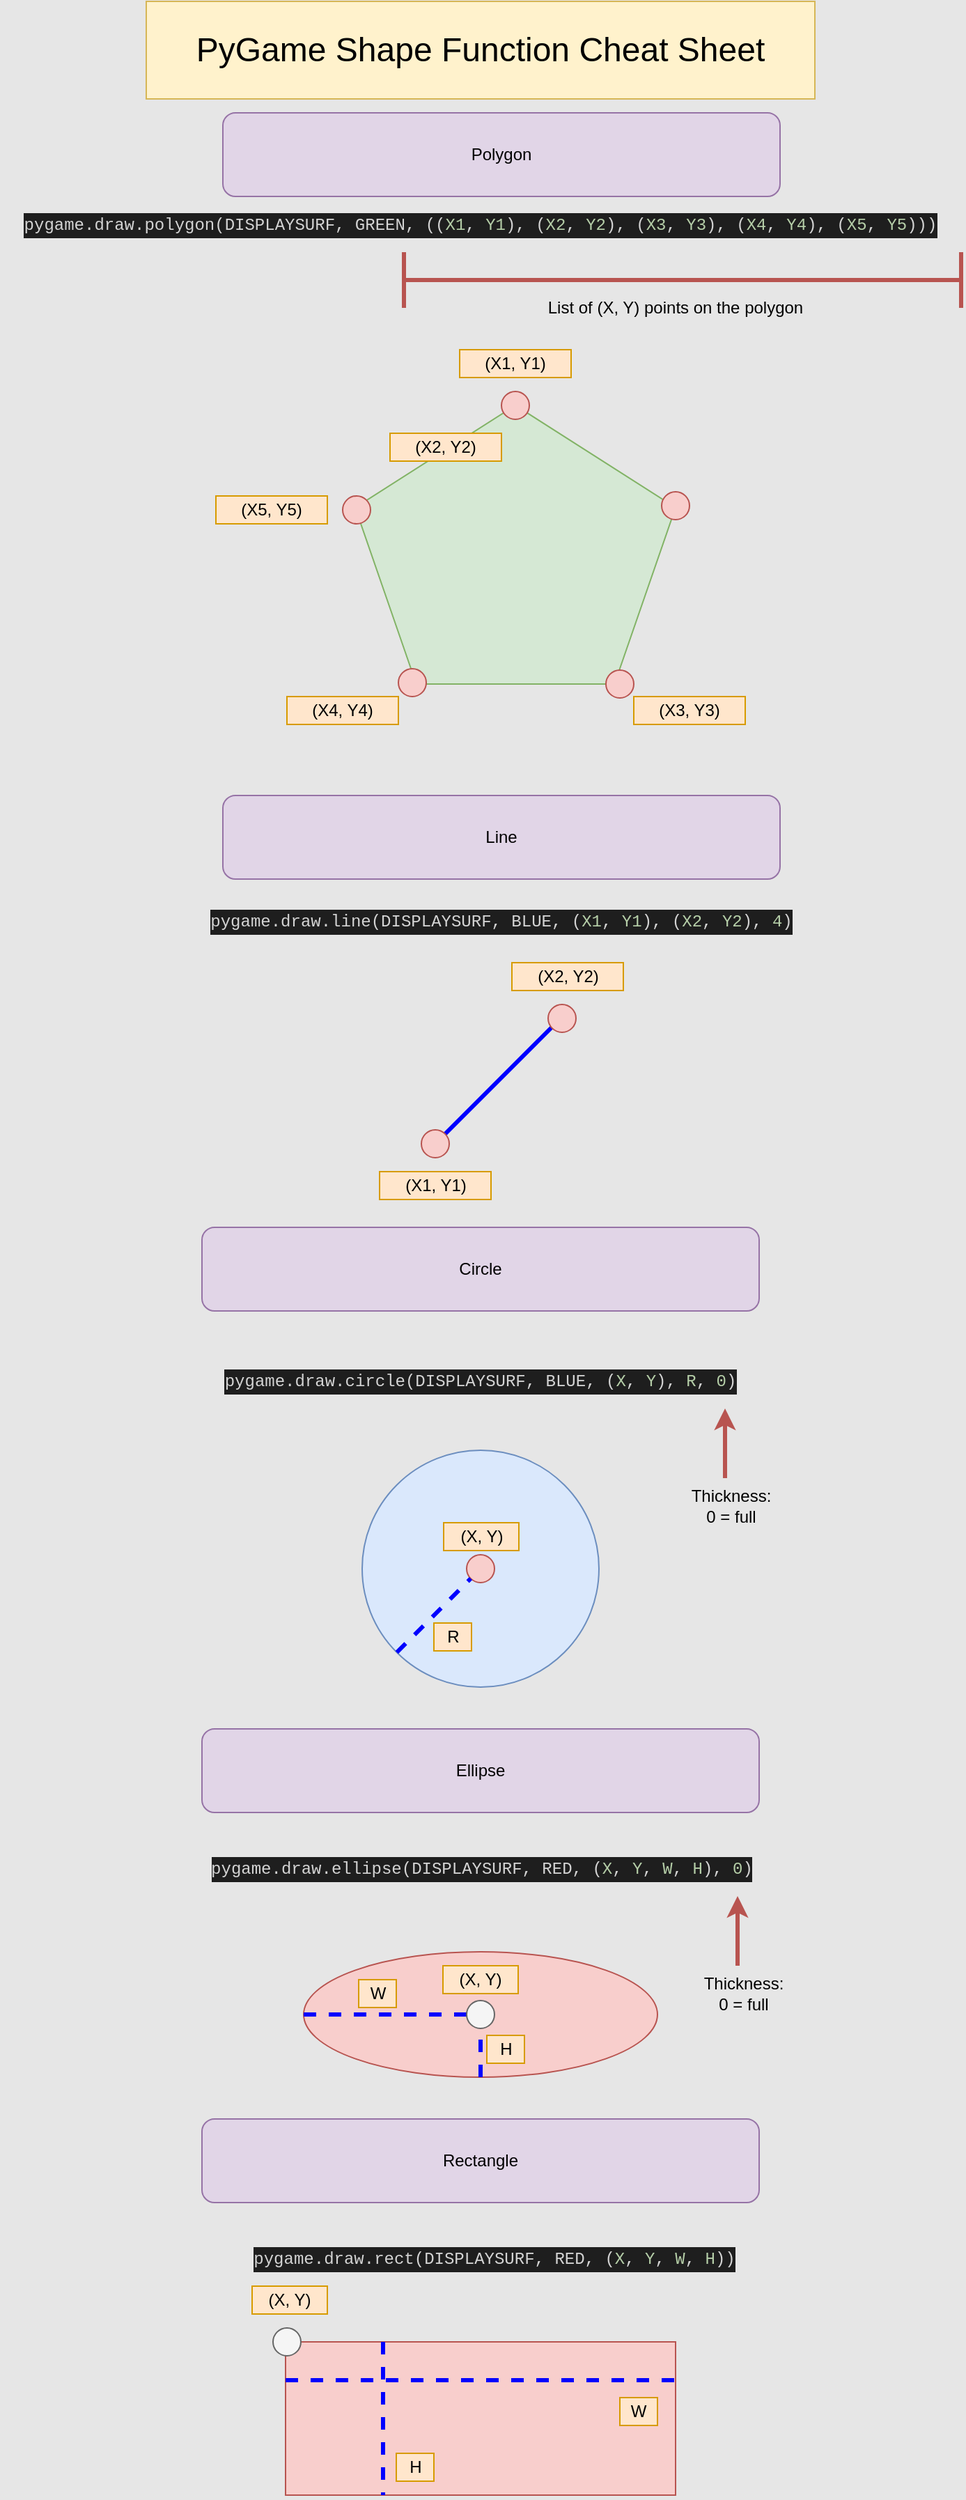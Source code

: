 <mxfile version="12.5.3" type="device"><diagram id="z5SEUSp_XdyWyjv0NqST" name="Page-1"><mxGraphModel dx="541" dy="341" grid="1" gridSize="10" guides="1" tooltips="1" connect="1" arrows="1" fold="1" page="1" pageScale="1" pageWidth="850" pageHeight="1100" background="#E6E6E6" math="0" shadow="0"><root><mxCell id="0"/><mxCell id="1" parent="0"/><mxCell id="Ms-_7HPB0zB7E9zwDIMV-34" value="" style="ellipse;whiteSpace=wrap;html=1;aspect=fixed;fillColor=#dae8fc;strokeColor=#6c8ebf;" vertex="1" parent="1"><mxGeometry x="340" y="1080" width="170" height="170" as="geometry"/></mxCell><mxCell id="Ms-_7HPB0zB7E9zwDIMV-1" value="&lt;font style=&quot;font-size: 24px&quot;&gt;PyGame Shape Function Cheat Sheet&lt;/font&gt;" style="text;html=1;strokeColor=#d6b656;fillColor=#fff2cc;align=center;verticalAlign=middle;whiteSpace=wrap;rounded=0;" vertex="1" parent="1"><mxGeometry x="185" y="40" width="480" height="70" as="geometry"/></mxCell><mxCell id="Ms-_7HPB0zB7E9zwDIMV-2" value="&lt;div style=&quot;background-color: rgb(30 , 30 , 30) ; font-family: &amp;#34;menlo&amp;#34; , &amp;#34;monaco&amp;#34; , &amp;#34;courier new&amp;#34; , monospace ; line-height: 18px ; white-space: pre&quot;&gt;&lt;span style=&quot;color: rgb(212 , 212 , 212)&quot;&gt;pygame.draw.polygon(DISPLAYSURF, GREEN, ((&lt;/span&gt;&lt;font color=&quot;#b5cea8&quot;&gt;X1&lt;/font&gt;&lt;font color=&quot;#d4d4d4&quot;&gt;, &lt;/font&gt;&lt;span style=&quot;color: rgb(181 , 206 , 168)&quot;&gt;Y1&lt;/span&gt;&lt;font color=&quot;#d4d4d4&quot;&gt;), (&lt;/font&gt;&lt;span style=&quot;color: rgb(181 , 206 , 168)&quot;&gt;X2&lt;/span&gt;&lt;font color=&quot;#d4d4d4&quot;&gt;, &lt;/font&gt;&lt;span style=&quot;color: rgb(181 , 206 , 168)&quot;&gt;Y2&lt;/span&gt;&lt;font color=&quot;#d4d4d4&quot;&gt;), (&lt;/font&gt;&lt;span style=&quot;color: rgb(181 , 206 , 168)&quot;&gt;X3&lt;/span&gt;&lt;font color=&quot;#d4d4d4&quot;&gt;, &lt;/font&gt;&lt;span style=&quot;color: rgb(181 , 206 , 168)&quot;&gt;Y3&lt;/span&gt;&lt;font color=&quot;#d4d4d4&quot;&gt;), (&lt;/font&gt;&lt;span style=&quot;color: rgb(181 , 206 , 168)&quot;&gt;X4&lt;/span&gt;&lt;font color=&quot;#d4d4d4&quot;&gt;, &lt;/font&gt;&lt;span style=&quot;color: rgb(181 , 206 , 168)&quot;&gt;Y4&lt;/span&gt;&lt;font color=&quot;#d4d4d4&quot;&gt;), (&lt;/font&gt;&lt;span style=&quot;color: rgb(181 , 206 , 168)&quot;&gt;X5&lt;/span&gt;&lt;font color=&quot;#d4d4d4&quot;&gt;, &lt;/font&gt;&lt;span style=&quot;color: rgb(181 , 206 , 168)&quot;&gt;Y5&lt;/span&gt;&lt;font color=&quot;#d4d4d4&quot;&gt;)))&lt;/font&gt;&lt;/div&gt;" style="text;html=1;strokeColor=none;fillColor=none;align=center;verticalAlign=middle;whiteSpace=wrap;rounded=0;" vertex="1" parent="1"><mxGeometry x="80" y="190" width="690" height="20" as="geometry"/></mxCell><mxCell id="Ms-_7HPB0zB7E9zwDIMV-3" value="" style="endArrow=none;html=1;fillColor=#f8cecc;strokeColor=#b85450;strokeWidth=3;" edge="1" parent="1"><mxGeometry width="50" height="50" relative="1" as="geometry"><mxPoint x="370" y="240" as="sourcePoint"/><mxPoint x="770" y="240" as="targetPoint"/></mxGeometry></mxCell><mxCell id="Ms-_7HPB0zB7E9zwDIMV-4" value="" style="endArrow=none;html=1;fillColor=#f8cecc;strokeColor=#b85450;strokeWidth=3;" edge="1" parent="1"><mxGeometry width="50" height="50" relative="1" as="geometry"><mxPoint x="370" y="260" as="sourcePoint"/><mxPoint x="370" y="220" as="targetPoint"/></mxGeometry></mxCell><mxCell id="Ms-_7HPB0zB7E9zwDIMV-5" value="" style="endArrow=none;html=1;fillColor=#f8cecc;strokeColor=#b85450;strokeWidth=3;" edge="1" parent="1"><mxGeometry width="50" height="50" relative="1" as="geometry"><mxPoint x="770" y="260" as="sourcePoint"/><mxPoint x="770" y="220" as="targetPoint"/></mxGeometry></mxCell><mxCell id="Ms-_7HPB0zB7E9zwDIMV-6" value="List of (X, Y) points on the polygon" style="text;html=1;strokeColor=none;fillColor=none;align=center;verticalAlign=middle;whiteSpace=wrap;rounded=0;" vertex="1" parent="1"><mxGeometry x="450" y="240" width="230" height="40" as="geometry"/></mxCell><mxCell id="Ms-_7HPB0zB7E9zwDIMV-7" value="" style="whiteSpace=wrap;html=1;shape=mxgraph.basic.pentagon;fillColor=#d5e8d4;strokeColor=#82b366;" vertex="1" parent="1"><mxGeometry x="335" y="330" width="230" height="200" as="geometry"/></mxCell><mxCell id="Ms-_7HPB0zB7E9zwDIMV-11" value="(X1, Y1)" style="text;html=1;strokeColor=#d79b00;fillColor=#ffe6cc;align=center;verticalAlign=middle;whiteSpace=wrap;rounded=0;" vertex="1" parent="1"><mxGeometry x="410" y="290" width="80" height="20" as="geometry"/></mxCell><mxCell id="Ms-_7HPB0zB7E9zwDIMV-12" value="(X2, Y2)" style="text;html=1;strokeColor=#d79b00;fillColor=#ffe6cc;align=center;verticalAlign=middle;whiteSpace=wrap;rounded=0;" vertex="1" parent="1"><mxGeometry x="360" y="350" width="80" height="20" as="geometry"/></mxCell><mxCell id="Ms-_7HPB0zB7E9zwDIMV-13" value="" style="ellipse;whiteSpace=wrap;html=1;aspect=fixed;fillColor=#f8cecc;strokeColor=#b85450;" vertex="1" parent="1"><mxGeometry x="440" y="320" width="20" height="20" as="geometry"/></mxCell><mxCell id="Ms-_7HPB0zB7E9zwDIMV-14" value="" style="ellipse;whiteSpace=wrap;html=1;aspect=fixed;fillColor=#f8cecc;strokeColor=#b85450;" vertex="1" parent="1"><mxGeometry x="555" y="392" width="20" height="20" as="geometry"/></mxCell><mxCell id="Ms-_7HPB0zB7E9zwDIMV-17" value="(X3, Y3)" style="text;html=1;strokeColor=#d79b00;fillColor=#ffe6cc;align=center;verticalAlign=middle;whiteSpace=wrap;rounded=0;" vertex="1" parent="1"><mxGeometry x="535" y="539" width="80" height="20" as="geometry"/></mxCell><mxCell id="Ms-_7HPB0zB7E9zwDIMV-18" value="" style="ellipse;whiteSpace=wrap;html=1;aspect=fixed;fillColor=#f8cecc;strokeColor=#b85450;" vertex="1" parent="1"><mxGeometry x="515" y="520" width="20" height="20" as="geometry"/></mxCell><mxCell id="Ms-_7HPB0zB7E9zwDIMV-19" value="" style="ellipse;whiteSpace=wrap;html=1;aspect=fixed;fillColor=#f8cecc;strokeColor=#b85450;" vertex="1" parent="1"><mxGeometry x="366" y="519" width="20" height="20" as="geometry"/></mxCell><mxCell id="Ms-_7HPB0zB7E9zwDIMV-20" value="(X4, Y4)" style="text;html=1;strokeColor=#d79b00;fillColor=#ffe6cc;align=center;verticalAlign=middle;whiteSpace=wrap;rounded=0;" vertex="1" parent="1"><mxGeometry x="286" y="539" width="80" height="20" as="geometry"/></mxCell><mxCell id="Ms-_7HPB0zB7E9zwDIMV-21" value="(X5, Y5)" style="text;html=1;strokeColor=#d79b00;fillColor=#ffe6cc;align=center;verticalAlign=middle;whiteSpace=wrap;rounded=0;" vertex="1" parent="1"><mxGeometry x="235" y="395" width="80" height="20" as="geometry"/></mxCell><mxCell id="Ms-_7HPB0zB7E9zwDIMV-22" value="" style="ellipse;whiteSpace=wrap;html=1;aspect=fixed;fillColor=#f8cecc;strokeColor=#b85450;" vertex="1" parent="1"><mxGeometry x="326" y="395" width="20" height="20" as="geometry"/></mxCell><mxCell id="Ms-_7HPB0zB7E9zwDIMV-23" value="&lt;div style=&quot;background-color: rgb(30 , 30 , 30) ; font-family: &amp;#34;menlo&amp;#34; , &amp;#34;monaco&amp;#34; , &amp;#34;courier new&amp;#34; , monospace ; line-height: 18px ; white-space: pre&quot;&gt;&lt;span style=&quot;color: rgb(212 , 212 , 212)&quot;&gt;pygame.draw.line(DISPLAYSURF, BLUE, (&lt;span style=&quot;color: #b5cea8&quot;&gt;X1&lt;/span&gt;, &lt;/span&gt;&lt;font color=&quot;#b5cea8&quot;&gt;Y1&lt;/font&gt;&lt;font color=&quot;#d4d4d4&quot;&gt;), (&lt;/font&gt;&lt;span style=&quot;color: rgb(181 , 206 , 168)&quot;&gt;X2&lt;/span&gt;&lt;font color=&quot;#d4d4d4&quot;&gt;, &lt;/font&gt;&lt;span style=&quot;color: rgb(181 , 206 , 168)&quot;&gt;Y2&lt;/span&gt;&lt;font color=&quot;#d4d4d4&quot;&gt;), &lt;/font&gt;&lt;span style=&quot;color: rgb(181 , 206 , 168)&quot;&gt;4&lt;/span&gt;&lt;font color=&quot;#d4d4d4&quot;&gt;)&lt;/font&gt;&lt;/div&gt;" style="text;html=1;strokeColor=none;fillColor=none;align=center;verticalAlign=middle;whiteSpace=wrap;rounded=0;" vertex="1" parent="1"><mxGeometry x="210" y="690" width="460" height="20" as="geometry"/></mxCell><mxCell id="Ms-_7HPB0zB7E9zwDIMV-24" value="Polygon" style="rounded=1;whiteSpace=wrap;html=1;fillColor=#e1d5e7;strokeColor=#9673a6;" vertex="1" parent="1"><mxGeometry x="240" y="120" width="400" height="60" as="geometry"/></mxCell><mxCell id="Ms-_7HPB0zB7E9zwDIMV-25" value="Line" style="rounded=1;whiteSpace=wrap;html=1;fillColor=#e1d5e7;strokeColor=#9673a6;" vertex="1" parent="1"><mxGeometry x="240" y="610" width="400" height="60" as="geometry"/></mxCell><mxCell id="Ms-_7HPB0zB7E9zwDIMV-26" value="" style="endArrow=none;html=1;strokeWidth=3;fillColor=#dae8fc;strokeColor=#0000FF;" edge="1" parent="1" source="Ms-_7HPB0zB7E9zwDIMV-27"><mxGeometry width="50" height="50" relative="1" as="geometry"><mxPoint x="392.5" y="860" as="sourcePoint"/><mxPoint x="482.5" y="770" as="targetPoint"/></mxGeometry></mxCell><mxCell id="Ms-_7HPB0zB7E9zwDIMV-27" value="" style="ellipse;whiteSpace=wrap;html=1;aspect=fixed;fillColor=#f8cecc;strokeColor=#b85450;" vertex="1" parent="1"><mxGeometry x="382.5" y="850" width="20" height="20" as="geometry"/></mxCell><mxCell id="Ms-_7HPB0zB7E9zwDIMV-28" value="" style="endArrow=none;html=1;strokeWidth=3;" edge="1" parent="1" target="Ms-_7HPB0zB7E9zwDIMV-27"><mxGeometry width="50" height="50" relative="1" as="geometry"><mxPoint x="392.5" y="860" as="sourcePoint"/><mxPoint x="482.5" y="770" as="targetPoint"/></mxGeometry></mxCell><mxCell id="Ms-_7HPB0zB7E9zwDIMV-29" value="" style="ellipse;whiteSpace=wrap;html=1;aspect=fixed;fillColor=#f8cecc;strokeColor=#b85450;" vertex="1" parent="1"><mxGeometry x="473.5" y="760" width="20" height="20" as="geometry"/></mxCell><mxCell id="Ms-_7HPB0zB7E9zwDIMV-30" value="(X1, Y1)" style="text;html=1;strokeColor=#d79b00;fillColor=#ffe6cc;align=center;verticalAlign=middle;whiteSpace=wrap;rounded=0;" vertex="1" parent="1"><mxGeometry x="352.5" y="880" width="80" height="20" as="geometry"/></mxCell><mxCell id="Ms-_7HPB0zB7E9zwDIMV-32" value="(X2, Y2)" style="text;html=1;strokeColor=#d79b00;fillColor=#ffe6cc;align=center;verticalAlign=middle;whiteSpace=wrap;rounded=0;" vertex="1" parent="1"><mxGeometry x="447.5" y="730" width="80" height="20" as="geometry"/></mxCell><mxCell id="Ms-_7HPB0zB7E9zwDIMV-33" value="Circle" style="rounded=1;whiteSpace=wrap;html=1;fillColor=#e1d5e7;strokeColor=#9673a6;" vertex="1" parent="1"><mxGeometry x="225" y="920" width="400" height="60" as="geometry"/></mxCell><mxCell id="Ms-_7HPB0zB7E9zwDIMV-35" value="&lt;div style=&quot;background-color: rgb(30 , 30 , 30) ; font-family: &amp;#34;menlo&amp;#34; , &amp;#34;monaco&amp;#34; , &amp;#34;courier new&amp;#34; , monospace ; line-height: 18px ; white-space: pre&quot;&gt;&lt;span style=&quot;color: rgb(212 , 212 , 212)&quot;&gt;pygame.draw.circle(DISPLAYSURF, BLUE, (&lt;span style=&quot;color: #b5cea8&quot;&gt;X&lt;/span&gt;, &lt;span style=&quot;color: #b5cea8&quot;&gt;Y&lt;/span&gt;), &lt;/span&gt;&lt;font color=&quot;#b5cea8&quot;&gt;R&lt;/font&gt;&lt;font color=&quot;#d4d4d4&quot;&gt;, &lt;/font&gt;&lt;span style=&quot;color: rgb(181 , 206 , 168)&quot;&gt;0&lt;/span&gt;&lt;font color=&quot;#d4d4d4&quot;&gt;)&lt;/font&gt;&lt;/div&gt;" style="text;html=1;strokeColor=none;fillColor=none;align=center;verticalAlign=middle;whiteSpace=wrap;rounded=0;" vertex="1" parent="1"><mxGeometry x="215" y="1020" width="420" height="20" as="geometry"/></mxCell><mxCell id="Ms-_7HPB0zB7E9zwDIMV-36" value="" style="endArrow=classic;html=1;strokeColor=#b85450;strokeWidth=3;fillColor=#f8cecc;" edge="1" parent="1"><mxGeometry width="50" height="50" relative="1" as="geometry"><mxPoint x="600.5" y="1100" as="sourcePoint"/><mxPoint x="600.5" y="1050" as="targetPoint"/></mxGeometry></mxCell><mxCell id="Ms-_7HPB0zB7E9zwDIMV-37" value="Thickness: 0 = full" style="text;html=1;strokeColor=none;fillColor=none;align=center;verticalAlign=middle;whiteSpace=wrap;rounded=0;" vertex="1" parent="1"><mxGeometry x="575" y="1110" width="60" height="20" as="geometry"/></mxCell><mxCell id="Ms-_7HPB0zB7E9zwDIMV-38" value="(X, Y)" style="text;html=1;strokeColor=#d79b00;fillColor=#ffe6cc;align=center;verticalAlign=middle;whiteSpace=wrap;rounded=0;" vertex="1" parent="1"><mxGeometry x="398.5" y="1132" width="54" height="20" as="geometry"/></mxCell><mxCell id="Ms-_7HPB0zB7E9zwDIMV-41" value="" style="endArrow=none;dashed=1;html=1;strokeColor=#0000FF;strokeWidth=3;" edge="1" parent="1" source="Ms-_7HPB0zB7E9zwDIMV-39"><mxGeometry width="50" height="50" relative="1" as="geometry"><mxPoint x="52.5" y="1264" as="sourcePoint"/><mxPoint x="432.5" y="1164" as="targetPoint"/></mxGeometry></mxCell><mxCell id="Ms-_7HPB0zB7E9zwDIMV-39" value="" style="ellipse;whiteSpace=wrap;html=1;aspect=fixed;fillColor=#f8cecc;strokeColor=#b85450;" vertex="1" parent="1"><mxGeometry x="415" y="1155" width="20" height="20" as="geometry"/></mxCell><mxCell id="Ms-_7HPB0zB7E9zwDIMV-42" value="" style="endArrow=none;dashed=1;html=1;strokeColor=#0000FF;strokeWidth=3;exitX=0;exitY=1;exitDx=0;exitDy=0;" edge="1" parent="1" source="Ms-_7HPB0zB7E9zwDIMV-34" target="Ms-_7HPB0zB7E9zwDIMV-39"><mxGeometry width="50" height="50" relative="1" as="geometry"><mxPoint x="52.5" y="1264" as="sourcePoint"/><mxPoint x="432.5" y="1164" as="targetPoint"/></mxGeometry></mxCell><mxCell id="Ms-_7HPB0zB7E9zwDIMV-44" value="R" style="text;html=1;strokeColor=#d79b00;fillColor=#ffe6cc;align=center;verticalAlign=middle;whiteSpace=wrap;rounded=0;" vertex="1" parent="1"><mxGeometry x="391.5" y="1204" width="27" height="20" as="geometry"/></mxCell><mxCell id="Ms-_7HPB0zB7E9zwDIMV-45" value="Ellipse" style="rounded=1;whiteSpace=wrap;html=1;fillColor=#e1d5e7;strokeColor=#9673a6;" vertex="1" parent="1"><mxGeometry x="225" y="1280" width="400" height="60" as="geometry"/></mxCell><mxCell id="Ms-_7HPB0zB7E9zwDIMV-46" value="&lt;div style=&quot;background-color: rgb(30 , 30 , 30) ; font-family: &amp;#34;menlo&amp;#34; , &amp;#34;monaco&amp;#34; , &amp;#34;courier new&amp;#34; , monospace ; line-height: 18px ; white-space: pre&quot;&gt;&lt;span style=&quot;color: rgb(212 , 212 , 212)&quot;&gt;pygame.draw.ellipse(DISPLAYSURF, RED, (&lt;span style=&quot;color: #b5cea8&quot;&gt;X&lt;/span&gt;, &lt;span style=&quot;color: #b5cea8&quot;&gt;Y&lt;/span&gt;, &lt;span style=&quot;color: #b5cea8&quot;&gt;W&lt;/span&gt;, &lt;span style=&quot;color: #b5cea8&quot;&gt;H&lt;/span&gt;), &lt;/span&gt;&lt;font color=&quot;#b5cea8&quot;&gt;0&lt;/font&gt;&lt;font color=&quot;#d4d4d4&quot;&gt;)&lt;/font&gt;&lt;/div&gt;" style="text;html=1;strokeColor=none;fillColor=none;align=center;verticalAlign=middle;whiteSpace=wrap;rounded=0;" vertex="1" parent="1"><mxGeometry x="200.5" y="1370" width="450" height="20" as="geometry"/></mxCell><mxCell id="Ms-_7HPB0zB7E9zwDIMV-48" value="" style="endArrow=classic;html=1;strokeColor=#b85450;strokeWidth=3;fillColor=#f8cecc;" edge="1" parent="1"><mxGeometry width="50" height="50" relative="1" as="geometry"><mxPoint x="609.5" y="1450" as="sourcePoint"/><mxPoint x="609.5" y="1400" as="targetPoint"/></mxGeometry></mxCell><mxCell id="Ms-_7HPB0zB7E9zwDIMV-49" value="Thickness: 0 = full" style="text;html=1;strokeColor=none;fillColor=none;align=center;verticalAlign=middle;whiteSpace=wrap;rounded=0;" vertex="1" parent="1"><mxGeometry x="584" y="1460" width="60" height="20" as="geometry"/></mxCell><mxCell id="Ms-_7HPB0zB7E9zwDIMV-50" value="" style="ellipse;whiteSpace=wrap;html=1;fillColor=#f8cecc;strokeColor=#b85450;" vertex="1" parent="1"><mxGeometry x="298" y="1440" width="254" height="90" as="geometry"/></mxCell><mxCell id="Ms-_7HPB0zB7E9zwDIMV-52" value="(X, Y)" style="text;html=1;strokeColor=#d79b00;fillColor=#ffe6cc;align=center;verticalAlign=middle;whiteSpace=wrap;rounded=0;" vertex="1" parent="1"><mxGeometry x="398" y="1450" width="54" height="20" as="geometry"/></mxCell><mxCell id="Ms-_7HPB0zB7E9zwDIMV-53" value="" style="endArrow=none;dashed=1;html=1;strokeColor=#0000FF;strokeWidth=3;exitX=0;exitY=0.5;exitDx=0;exitDy=0;" edge="1" parent="1" source="Ms-_7HPB0zB7E9zwDIMV-50"><mxGeometry width="50" height="50" relative="1" as="geometry"><mxPoint x="371.966" y="1543.034" as="sourcePoint"/><mxPoint x="425" y="1485" as="targetPoint"/></mxGeometry></mxCell><mxCell id="Ms-_7HPB0zB7E9zwDIMV-51" value="" style="ellipse;whiteSpace=wrap;html=1;aspect=fixed;fillColor=#f5f5f5;strokeColor=#666666;fontColor=#333333;" vertex="1" parent="1"><mxGeometry x="415" y="1475" width="20" height="20" as="geometry"/></mxCell><mxCell id="Ms-_7HPB0zB7E9zwDIMV-54" value="" style="endArrow=none;dashed=1;html=1;strokeColor=#0000FF;strokeWidth=3;exitX=0.5;exitY=1;exitDx=0;exitDy=0;" edge="1" parent="1" source="Ms-_7HPB0zB7E9zwDIMV-50" target="Ms-_7HPB0zB7E9zwDIMV-51"><mxGeometry width="50" height="50" relative="1" as="geometry"><mxPoint x="308" y="1495" as="sourcePoint"/><mxPoint x="435" y="1495" as="targetPoint"/></mxGeometry></mxCell><mxCell id="Ms-_7HPB0zB7E9zwDIMV-55" value="W" style="text;html=1;strokeColor=#d79b00;fillColor=#ffe6cc;align=center;verticalAlign=middle;whiteSpace=wrap;rounded=0;" vertex="1" parent="1"><mxGeometry x="337.5" y="1460" width="27" height="20" as="geometry"/></mxCell><mxCell id="Ms-_7HPB0zB7E9zwDIMV-56" value="H" style="text;html=1;strokeColor=#d79b00;fillColor=#ffe6cc;align=center;verticalAlign=middle;whiteSpace=wrap;rounded=0;" vertex="1" parent="1"><mxGeometry x="429.5" y="1500" width="27" height="20" as="geometry"/></mxCell><mxCell id="Ms-_7HPB0zB7E9zwDIMV-58" value="Rectangle" style="rounded=1;whiteSpace=wrap;html=1;fillColor=#e1d5e7;strokeColor=#9673a6;" vertex="1" parent="1"><mxGeometry x="225" y="1560" width="400" height="60" as="geometry"/></mxCell><mxCell id="Ms-_7HPB0zB7E9zwDIMV-59" value="" style="rounded=0;whiteSpace=wrap;html=1;fillColor=#f8cecc;strokeColor=#b85450;" vertex="1" parent="1"><mxGeometry x="285" y="1720" width="280" height="110" as="geometry"/></mxCell><mxCell id="Ms-_7HPB0zB7E9zwDIMV-61" value="&lt;div style=&quot;color: rgb(212 , 212 , 212) ; background-color: rgb(30 , 30 , 30) ; font-family: &amp;#34;menlo&amp;#34; , &amp;#34;monaco&amp;#34; , &amp;#34;courier new&amp;#34; , monospace ; line-height: 18px ; white-space: pre&quot;&gt;pygame.draw.rect(DISPLAYSURF, RED, (&lt;span style=&quot;color: #b5cea8&quot;&gt;X&lt;/span&gt;, &lt;span style=&quot;color: #b5cea8&quot;&gt;Y&lt;/span&gt;, &lt;span style=&quot;color: #b5cea8&quot;&gt;W&lt;/span&gt;, &lt;span style=&quot;color: #b5cea8&quot;&gt;H&lt;/span&gt;))&lt;/div&gt;" style="text;html=1;strokeColor=none;fillColor=none;align=center;verticalAlign=middle;whiteSpace=wrap;rounded=0;" vertex="1" parent="1"><mxGeometry x="210" y="1650" width="450" height="20" as="geometry"/></mxCell><mxCell id="Ms-_7HPB0zB7E9zwDIMV-62" value="" style="ellipse;whiteSpace=wrap;html=1;aspect=fixed;fillColor=#f5f5f5;strokeColor=#666666;fontColor=#333333;" vertex="1" parent="1"><mxGeometry x="276" y="1710" width="20" height="20" as="geometry"/></mxCell><mxCell id="Ms-_7HPB0zB7E9zwDIMV-63" value="(X, Y)" style="text;html=1;strokeColor=#d79b00;fillColor=#ffe6cc;align=center;verticalAlign=middle;whiteSpace=wrap;rounded=0;" vertex="1" parent="1"><mxGeometry x="261" y="1680" width="54" height="20" as="geometry"/></mxCell><mxCell id="Ms-_7HPB0zB7E9zwDIMV-64" value="" style="endArrow=none;dashed=1;html=1;strokeColor=#0000FF;strokeWidth=3;exitX=0;exitY=0.25;exitDx=0;exitDy=0;entryX=1;entryY=0.25;entryDx=0;entryDy=0;" edge="1" parent="1" source="Ms-_7HPB0zB7E9zwDIMV-59" target="Ms-_7HPB0zB7E9zwDIMV-59"><mxGeometry width="50" height="50" relative="1" as="geometry"><mxPoint x="286" y="1750" as="sourcePoint"/><mxPoint x="413" y="1750" as="targetPoint"/></mxGeometry></mxCell><mxCell id="Ms-_7HPB0zB7E9zwDIMV-65" value="" style="endArrow=none;dashed=1;html=1;strokeColor=#0000FF;strokeWidth=3;exitX=0.25;exitY=0;exitDx=0;exitDy=0;entryX=0.25;entryY=1;entryDx=0;entryDy=0;" edge="1" parent="1" source="Ms-_7HPB0zB7E9zwDIMV-59" target="Ms-_7HPB0zB7E9zwDIMV-59"><mxGeometry width="50" height="50" relative="1" as="geometry"><mxPoint x="295" y="1757.5" as="sourcePoint"/><mxPoint x="575" y="1757.5" as="targetPoint"/></mxGeometry></mxCell><mxCell id="Ms-_7HPB0zB7E9zwDIMV-66" value="W" style="text;html=1;strokeColor=#d79b00;fillColor=#ffe6cc;align=center;verticalAlign=middle;whiteSpace=wrap;rounded=0;" vertex="1" parent="1"><mxGeometry x="525" y="1760" width="27" height="20" as="geometry"/></mxCell><mxCell id="Ms-_7HPB0zB7E9zwDIMV-67" value="H" style="text;html=1;strokeColor=#d79b00;fillColor=#ffe6cc;align=center;verticalAlign=middle;whiteSpace=wrap;rounded=0;" vertex="1" parent="1"><mxGeometry x="364.5" y="1800" width="27" height="20" as="geometry"/></mxCell></root></mxGraphModel></diagram></mxfile>